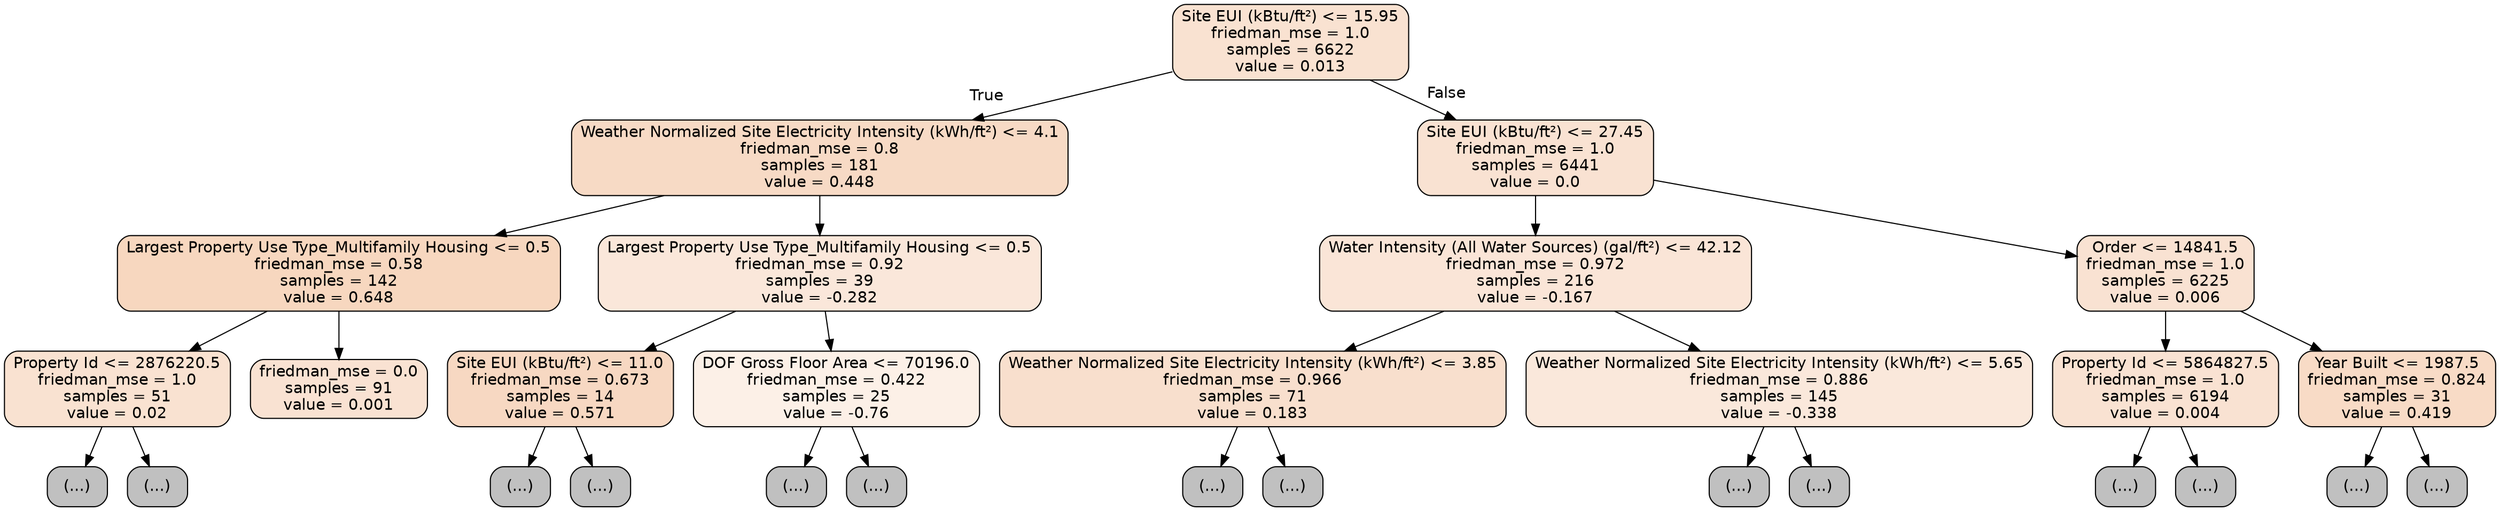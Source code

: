 digraph Tree {
node [shape=box, style="filled, rounded", color="black", fontname=helvetica] ;
edge [fontname=helvetica] ;
0 [label="Site EUI (kBtu/ft²) <= 15.95\nfriedman_mse = 1.0\nsamples = 6622\nvalue = 0.013", fillcolor="#f9e2d1"] ;
1 [label="Weather Normalized Site Electricity Intensity (kWh/ft²) <= 4.1\nfriedman_mse = 0.8\nsamples = 181\nvalue = 0.448", fillcolor="#f7dac5"] ;
0 -> 1 [labeldistance=2.5, labelangle=45, headlabel="True"] ;
2 [label="Largest Property Use Type_Multifamily Housing <= 0.5\nfriedman_mse = 0.58\nsamples = 142\nvalue = 0.648", fillcolor="#f7d7bf"] ;
1 -> 2 ;
3 [label="Property Id <= 2876220.5\nfriedman_mse = 1.0\nsamples = 51\nvalue = 0.02", fillcolor="#f9e2d1"] ;
2 -> 3 ;
4 [label="(...)", fillcolor="#C0C0C0"] ;
3 -> 4 ;
7 [label="(...)", fillcolor="#C0C0C0"] ;
3 -> 7 ;
10 [label="friedman_mse = 0.0\nsamples = 91\nvalue = 0.001", fillcolor="#f9e2d2"] ;
2 -> 10 ;
11 [label="Largest Property Use Type_Multifamily Housing <= 0.5\nfriedman_mse = 0.92\nsamples = 39\nvalue = -0.282", fillcolor="#fae7da"] ;
1 -> 11 ;
12 [label="Site EUI (kBtu/ft²) <= 11.0\nfriedman_mse = 0.673\nsamples = 14\nvalue = 0.571", fillcolor="#f7d8c2"] ;
11 -> 12 ;
13 [label="(...)", fillcolor="#C0C0C0"] ;
12 -> 13 ;
14 [label="(...)", fillcolor="#C0C0C0"] ;
12 -> 14 ;
15 [label="DOF Gross Floor Area <= 70196.0\nfriedman_mse = 0.422\nsamples = 25\nvalue = -0.76", fillcolor="#fcf0e7"] ;
11 -> 15 ;
16 [label="(...)", fillcolor="#C0C0C0"] ;
15 -> 16 ;
17 [label="(...)", fillcolor="#C0C0C0"] ;
15 -> 17 ;
18 [label="Site EUI (kBtu/ft²) <= 27.45\nfriedman_mse = 1.0\nsamples = 6441\nvalue = 0.0", fillcolor="#f9e2d2"] ;
0 -> 18 [labeldistance=2.5, labelangle=-45, headlabel="False"] ;
19 [label="Water Intensity (All Water Sources) (gal/ft²) <= 42.12\nfriedman_mse = 0.972\nsamples = 216\nvalue = -0.167", fillcolor="#fae5d7"] ;
18 -> 19 ;
20 [label="Weather Normalized Site Electricity Intensity (kWh/ft²) <= 3.85\nfriedman_mse = 0.966\nsamples = 71\nvalue = 0.183", fillcolor="#f8dfcd"] ;
19 -> 20 ;
21 [label="(...)", fillcolor="#C0C0C0"] ;
20 -> 21 ;
24 [label="(...)", fillcolor="#C0C0C0"] ;
20 -> 24 ;
27 [label="Weather Normalized Site Electricity Intensity (kWh/ft²) <= 5.65\nfriedman_mse = 0.886\nsamples = 145\nvalue = -0.338", fillcolor="#fae8db"] ;
19 -> 27 ;
28 [label="(...)", fillcolor="#C0C0C0"] ;
27 -> 28 ;
31 [label="(...)", fillcolor="#C0C0C0"] ;
27 -> 31 ;
34 [label="Order <= 14841.5\nfriedman_mse = 1.0\nsamples = 6225\nvalue = 0.006", fillcolor="#f9e2d2"] ;
18 -> 34 ;
35 [label="Property Id <= 5864827.5\nfriedman_mse = 1.0\nsamples = 6194\nvalue = 0.004", fillcolor="#f9e2d2"] ;
34 -> 35 ;
36 [label="(...)", fillcolor="#C0C0C0"] ;
35 -> 36 ;
39 [label="(...)", fillcolor="#C0C0C0"] ;
35 -> 39 ;
42 [label="Year Built <= 1987.5\nfriedman_mse = 0.824\nsamples = 31\nvalue = 0.419", fillcolor="#f8dbc6"] ;
34 -> 42 ;
43 [label="(...)", fillcolor="#C0C0C0"] ;
42 -> 43 ;
46 [label="(...)", fillcolor="#C0C0C0"] ;
42 -> 46 ;
}
